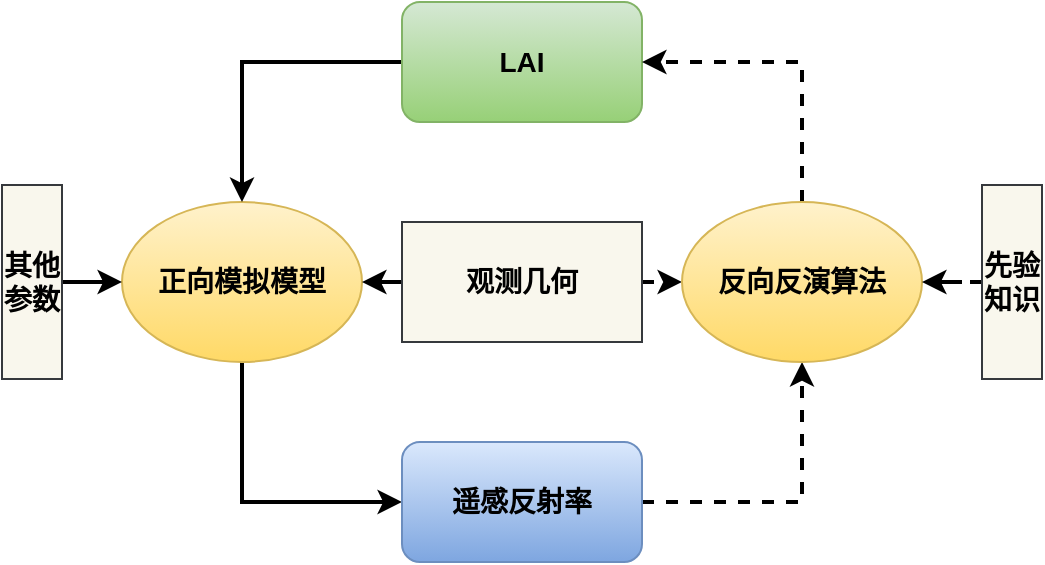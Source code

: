 <mxfile version="10.6.0" type="github"><diagram id="DAdng0Zh7KXk0IyMwAks" name="Page-1"><mxGraphModel dx="895" dy="487" grid="1" gridSize="10" guides="1" tooltips="1" connect="1" arrows="1" fold="1" page="1" pageScale="1" pageWidth="827" pageHeight="1169" math="0" shadow="0"><root><mxCell id="0"/><mxCell id="1" parent="0"/><mxCell id="XwB4gih8Cw6teAmszRxy-10" style="edgeStyle=orthogonalEdgeStyle;rounded=0;orthogonalLoop=1;jettySize=auto;html=1;exitX=0.5;exitY=1;exitDx=0;exitDy=0;entryX=0;entryY=0.5;entryDx=0;entryDy=0;strokeWidth=2;fontSize=14;" edge="1" parent="1" source="XwB4gih8Cw6teAmszRxy-2" target="XwB4gih8Cw6teAmszRxy-3"><mxGeometry relative="1" as="geometry"/></mxCell><mxCell id="XwB4gih8Cw6teAmszRxy-2" value="正向模拟模型" style="ellipse;whiteSpace=wrap;html=1;fontSize=14;gradientColor=#ffd966;fillColor=#fff2cc;strokeColor=#d6b656;fontStyle=1" vertex="1" parent="1"><mxGeometry x="190" y="200" width="120" height="80" as="geometry"/></mxCell><mxCell id="XwB4gih8Cw6teAmszRxy-12" style="edgeStyle=orthogonalEdgeStyle;rounded=0;orthogonalLoop=1;jettySize=auto;html=1;exitX=1;exitY=0.5;exitDx=0;exitDy=0;entryX=0.5;entryY=1;entryDx=0;entryDy=0;strokeWidth=2;fontSize=14;dashed=1;" edge="1" parent="1" source="XwB4gih8Cw6teAmszRxy-3" target="XwB4gih8Cw6teAmszRxy-6"><mxGeometry relative="1" as="geometry"/></mxCell><mxCell id="XwB4gih8Cw6teAmszRxy-3" value="遥感反射率" style="rounded=1;whiteSpace=wrap;html=1;fontSize=14;gradientColor=#7ea6e0;fillColor=#dae8fc;strokeColor=#6c8ebf;fontStyle=1" vertex="1" parent="1"><mxGeometry x="330" y="320" width="120" height="60" as="geometry"/></mxCell><mxCell id="XwB4gih8Cw6teAmszRxy-9" style="edgeStyle=orthogonalEdgeStyle;rounded=0;orthogonalLoop=1;jettySize=auto;html=1;exitX=0;exitY=0.5;exitDx=0;exitDy=0;fontSize=14;strokeWidth=2;" edge="1" parent="1" source="XwB4gih8Cw6teAmszRxy-4" target="XwB4gih8Cw6teAmszRxy-2"><mxGeometry relative="1" as="geometry"/></mxCell><mxCell id="XwB4gih8Cw6teAmszRxy-4" value="&lt;span&gt;LAI&lt;/span&gt;" style="rounded=1;whiteSpace=wrap;html=1;fontSize=14;gradientColor=#97d077;fillColor=#d5e8d4;strokeColor=#82b366;fontStyle=1" vertex="1" parent="1"><mxGeometry x="330" y="100" width="120" height="60" as="geometry"/></mxCell><mxCell id="XwB4gih8Cw6teAmszRxy-15" style="edgeStyle=orthogonalEdgeStyle;rounded=0;orthogonalLoop=1;jettySize=auto;html=1;exitX=1;exitY=0.5;exitDx=0;exitDy=0;entryX=0;entryY=0.5;entryDx=0;entryDy=0;strokeWidth=2;fontSize=14;dashed=1;" edge="1" parent="1" source="XwB4gih8Cw6teAmszRxy-5" target="XwB4gih8Cw6teAmszRxy-6"><mxGeometry relative="1" as="geometry"/></mxCell><mxCell id="XwB4gih8Cw6teAmszRxy-16" style="edgeStyle=orthogonalEdgeStyle;rounded=0;orthogonalLoop=1;jettySize=auto;html=1;exitX=0;exitY=0.5;exitDx=0;exitDy=0;entryX=1;entryY=0.5;entryDx=0;entryDy=0;strokeWidth=2;fontSize=14;" edge="1" parent="1" source="XwB4gih8Cw6teAmszRxy-5" target="XwB4gih8Cw6teAmszRxy-2"><mxGeometry relative="1" as="geometry"/></mxCell><mxCell id="XwB4gih8Cw6teAmszRxy-5" value="观测几何" style="rounded=0;whiteSpace=wrap;html=1;fontSize=14;fontStyle=1;fillColor=#f9f7ed;strokeColor=#36393d;" vertex="1" parent="1"><mxGeometry x="330" y="210" width="120" height="60" as="geometry"/></mxCell><mxCell id="XwB4gih8Cw6teAmszRxy-13" style="edgeStyle=orthogonalEdgeStyle;rounded=0;orthogonalLoop=1;jettySize=auto;html=1;exitX=0.5;exitY=0;exitDx=0;exitDy=0;entryX=1;entryY=0.5;entryDx=0;entryDy=0;dashed=1;strokeWidth=2;fontSize=14;" edge="1" parent="1" source="XwB4gih8Cw6teAmszRxy-6" target="XwB4gih8Cw6teAmszRxy-4"><mxGeometry relative="1" as="geometry"/></mxCell><mxCell id="XwB4gih8Cw6teAmszRxy-6" value="反向反演算法" style="ellipse;whiteSpace=wrap;html=1;fontSize=14;gradientColor=#ffd966;fillColor=#fff2cc;strokeColor=#d6b656;fontStyle=1" vertex="1" parent="1"><mxGeometry x="470" y="200" width="120" height="80" as="geometry"/></mxCell><mxCell id="XwB4gih8Cw6teAmszRxy-11" style="edgeStyle=orthogonalEdgeStyle;rounded=0;orthogonalLoop=1;jettySize=auto;html=1;exitX=1;exitY=0.5;exitDx=0;exitDy=0;strokeWidth=2;fontSize=14;" edge="1" parent="1" source="XwB4gih8Cw6teAmszRxy-7" target="XwB4gih8Cw6teAmszRxy-2"><mxGeometry relative="1" as="geometry"/></mxCell><mxCell id="XwB4gih8Cw6teAmszRxy-7" value="其他参数" style="rounded=0;whiteSpace=wrap;html=1;fontSize=14;fontStyle=1;fillColor=#f9f7ed;strokeColor=#36393d;" vertex="1" parent="1"><mxGeometry x="130" y="191.5" width="30" height="97" as="geometry"/></mxCell><mxCell id="XwB4gih8Cw6teAmszRxy-14" style="edgeStyle=orthogonalEdgeStyle;rounded=0;orthogonalLoop=1;jettySize=auto;html=1;entryX=1;entryY=0.5;entryDx=0;entryDy=0;dashed=1;strokeWidth=2;fontSize=14;" edge="1" parent="1" source="XwB4gih8Cw6teAmszRxy-8" target="XwB4gih8Cw6teAmszRxy-6"><mxGeometry relative="1" as="geometry"/></mxCell><mxCell id="XwB4gih8Cw6teAmszRxy-8" value="先验知识" style="rounded=0;whiteSpace=wrap;html=1;fontSize=14;fontStyle=1;fillColor=#f9f7ed;strokeColor=#36393d;" vertex="1" parent="1"><mxGeometry x="620" y="191.5" width="30" height="97" as="geometry"/></mxCell></root></mxGraphModel></diagram></mxfile>